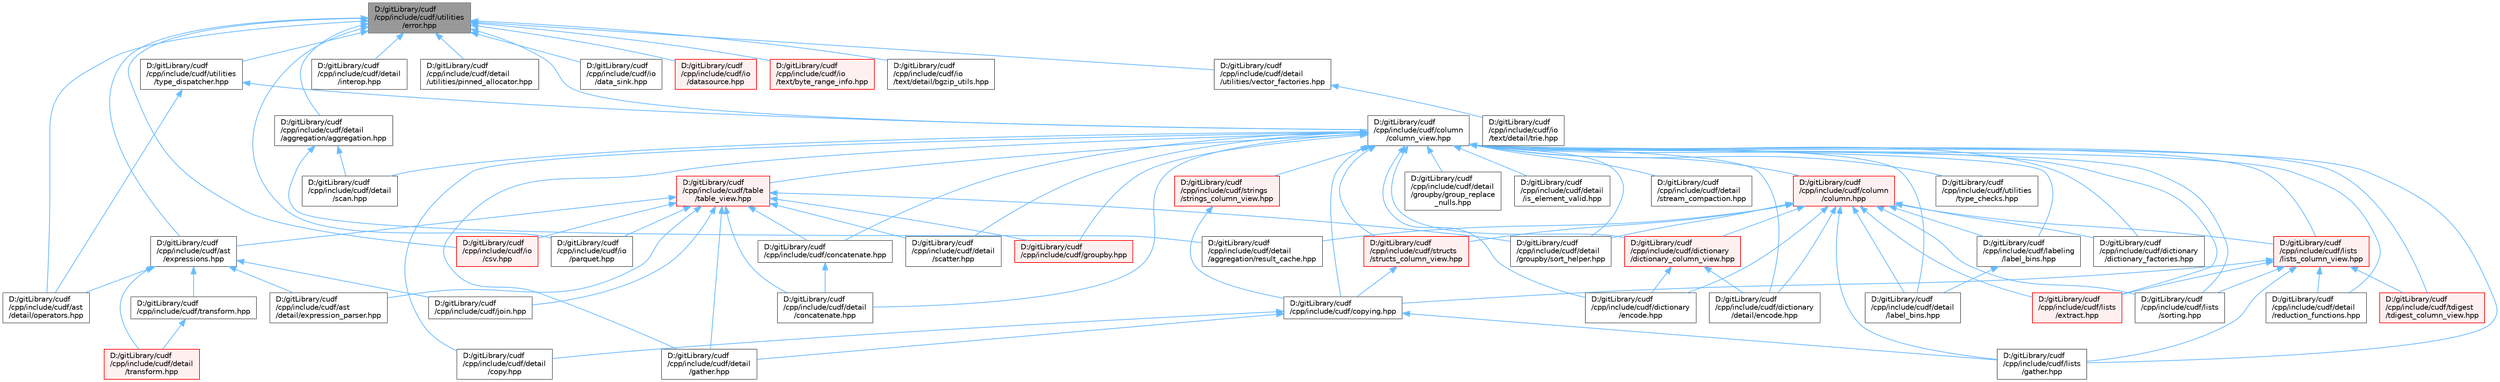 digraph "D:/gitLibrary/cudf/cpp/include/cudf/utilities/error.hpp"
{
 // LATEX_PDF_SIZE
  bgcolor="transparent";
  edge [fontname=Helvetica,fontsize=10,labelfontname=Helvetica,labelfontsize=10];
  node [fontname=Helvetica,fontsize=10,shape=box,height=0.2,width=0.4];
  Node1 [id="Node000001",label="D:/gitLibrary/cudf\l/cpp/include/cudf/utilities\l/error.hpp",height=0.2,width=0.4,color="gray40", fillcolor="grey60", style="filled", fontcolor="black",tooltip=" "];
  Node1 -> Node2 [id="edge1_Node000001_Node000002",dir="back",color="steelblue1",style="solid",tooltip=" "];
  Node2 [id="Node000002",label="D:/gitLibrary/cudf\l/cpp/include/cudf/ast\l/detail/operators.hpp",height=0.2,width=0.4,color="grey40", fillcolor="white", style="filled",URL="$operators_8hpp.html",tooltip=" "];
  Node1 -> Node3 [id="edge2_Node000001_Node000003",dir="back",color="steelblue1",style="solid",tooltip=" "];
  Node3 [id="Node000003",label="D:/gitLibrary/cudf\l/cpp/include/cudf/ast\l/expressions.hpp",height=0.2,width=0.4,color="grey40", fillcolor="white", style="filled",URL="$expressions_8hpp.html",tooltip=" "];
  Node3 -> Node4 [id="edge3_Node000003_Node000004",dir="back",color="steelblue1",style="solid",tooltip=" "];
  Node4 [id="Node000004",label="D:/gitLibrary/cudf\l/cpp/include/cudf/ast\l/detail/expression_parser.hpp",height=0.2,width=0.4,color="grey40", fillcolor="white", style="filled",URL="$expression__parser_8hpp.html",tooltip=" "];
  Node3 -> Node2 [id="edge4_Node000003_Node000002",dir="back",color="steelblue1",style="solid",tooltip=" "];
  Node3 -> Node5 [id="edge5_Node000003_Node000005",dir="back",color="steelblue1",style="solid",tooltip=" "];
  Node5 [id="Node000005",label="D:/gitLibrary/cudf\l/cpp/include/cudf/detail\l/transform.hpp",height=0.2,width=0.4,color="red", fillcolor="#FFF0F0", style="filled",URL="$detail_2transform_8hpp.html",tooltip=" "];
  Node3 -> Node8 [id="edge6_Node000003_Node000008",dir="back",color="steelblue1",style="solid",tooltip=" "];
  Node8 [id="Node000008",label="D:/gitLibrary/cudf\l/cpp/include/cudf/join.hpp",height=0.2,width=0.4,color="grey40", fillcolor="white", style="filled",URL="$join_8hpp.html",tooltip=" "];
  Node3 -> Node9 [id="edge7_Node000003_Node000009",dir="back",color="steelblue1",style="solid",tooltip=" "];
  Node9 [id="Node000009",label="D:/gitLibrary/cudf\l/cpp/include/cudf/transform.hpp",height=0.2,width=0.4,color="grey40", fillcolor="white", style="filled",URL="$transform_8hpp.html",tooltip="Column APIs for transforming rows"];
  Node9 -> Node5 [id="edge8_Node000009_Node000005",dir="back",color="steelblue1",style="solid",tooltip=" "];
  Node1 -> Node10 [id="edge9_Node000001_Node000010",dir="back",color="steelblue1",style="solid",tooltip=" "];
  Node10 [id="Node000010",label="D:/gitLibrary/cudf\l/cpp/include/cudf/column\l/column_view.hpp",height=0.2,width=0.4,color="grey40", fillcolor="white", style="filled",URL="$column__view_8hpp.html",tooltip="column view class definitions"];
  Node10 -> Node11 [id="edge10_Node000010_Node000011",dir="back",color="steelblue1",style="solid",tooltip=" "];
  Node11 [id="Node000011",label="D:/gitLibrary/cudf\l/cpp/include/cudf/column\l/column.hpp",height=0.2,width=0.4,color="red", fillcolor="#FFF0F0", style="filled",URL="$column_8hpp.html",tooltip="Class definition for cudf::column"];
  Node11 -> Node16 [id="edge11_Node000011_Node000016",dir="back",color="steelblue1",style="solid",tooltip=" "];
  Node16 [id="Node000016",label="D:/gitLibrary/cudf\l/cpp/include/cudf/detail\l/aggregation/result_cache.hpp",height=0.2,width=0.4,color="grey40", fillcolor="white", style="filled",URL="$result__cache_8hpp.html",tooltip=" "];
  Node11 -> Node17 [id="edge12_Node000011_Node000017",dir="back",color="steelblue1",style="solid",tooltip=" "];
  Node17 [id="Node000017",label="D:/gitLibrary/cudf\l/cpp/include/cudf/detail\l/groupby/sort_helper.hpp",height=0.2,width=0.4,color="grey40", fillcolor="white", style="filled",URL="$sort__helper_8hpp.html",tooltip=" "];
  Node11 -> Node19 [id="edge13_Node000011_Node000019",dir="back",color="steelblue1",style="solid",tooltip=" "];
  Node19 [id="Node000019",label="D:/gitLibrary/cudf\l/cpp/include/cudf/detail\l/label_bins.hpp",height=0.2,width=0.4,color="grey40", fillcolor="white", style="filled",URL="$detail_2label__bins_8hpp.html",tooltip="Internal APIs for labeling values by bin."];
  Node11 -> Node22 [id="edge14_Node000011_Node000022",dir="back",color="steelblue1",style="solid",tooltip=" "];
  Node22 [id="Node000022",label="D:/gitLibrary/cudf\l/cpp/include/cudf/dictionary\l/detail/encode.hpp",height=0.2,width=0.4,color="grey40", fillcolor="white", style="filled",URL="$detail_2encode_8hpp.html",tooltip=" "];
  Node11 -> Node26 [id="edge15_Node000011_Node000026",dir="back",color="steelblue1",style="solid",tooltip=" "];
  Node26 [id="Node000026",label="D:/gitLibrary/cudf\l/cpp/include/cudf/dictionary\l/dictionary_column_view.hpp",height=0.2,width=0.4,color="red", fillcolor="#FFF0F0", style="filled",URL="$dictionary__column__view_8hpp.html",tooltip="Class definition for cudf::dictionary_column_view"];
  Node26 -> Node22 [id="edge16_Node000026_Node000022",dir="back",color="steelblue1",style="solid",tooltip=" "];
  Node26 -> Node28 [id="edge17_Node000026_Node000028",dir="back",color="steelblue1",style="solid",tooltip=" "];
  Node28 [id="Node000028",label="D:/gitLibrary/cudf\l/cpp/include/cudf/dictionary\l/encode.hpp",height=0.2,width=0.4,color="grey40", fillcolor="white", style="filled",URL="$encode_8hpp.html",tooltip="Dictionary column encode and decode APIs"];
  Node11 -> Node31 [id="edge18_Node000011_Node000031",dir="back",color="steelblue1",style="solid",tooltip=" "];
  Node31 [id="Node000031",label="D:/gitLibrary/cudf\l/cpp/include/cudf/dictionary\l/dictionary_factories.hpp",height=0.2,width=0.4,color="grey40", fillcolor="white", style="filled",URL="$dictionary__factories_8hpp.html",tooltip=" "];
  Node11 -> Node28 [id="edge19_Node000011_Node000028",dir="back",color="steelblue1",style="solid",tooltip=" "];
  Node11 -> Node33 [id="edge20_Node000011_Node000033",dir="back",color="steelblue1",style="solid",tooltip=" "];
  Node33 [id="Node000033",label="D:/gitLibrary/cudf\l/cpp/include/cudf/labeling\l/label_bins.hpp",height=0.2,width=0.4,color="grey40", fillcolor="white", style="filled",URL="$labeling_2label__bins_8hpp.html",tooltip="APIs for labeling values by bin."];
  Node33 -> Node19 [id="edge21_Node000033_Node000019",dir="back",color="steelblue1",style="solid",tooltip=" "];
  Node11 -> Node45 [id="edge22_Node000011_Node000045",dir="back",color="steelblue1",style="solid",tooltip=" "];
  Node45 [id="Node000045",label="D:/gitLibrary/cudf\l/cpp/include/cudf/lists\l/extract.hpp",height=0.2,width=0.4,color="red", fillcolor="#FFF0F0", style="filled",URL="$lists_2extract_8hpp.html",tooltip=" "];
  Node11 -> Node47 [id="edge23_Node000011_Node000047",dir="back",color="steelblue1",style="solid",tooltip=" "];
  Node47 [id="Node000047",label="D:/gitLibrary/cudf\l/cpp/include/cudf/lists\l/gather.hpp",height=0.2,width=0.4,color="grey40", fillcolor="white", style="filled",URL="$lists_2gather_8hpp.html",tooltip=" "];
  Node11 -> Node49 [id="edge24_Node000011_Node000049",dir="back",color="steelblue1",style="solid",tooltip=" "];
  Node49 [id="Node000049",label="D:/gitLibrary/cudf\l/cpp/include/cudf/lists\l/lists_column_view.hpp",height=0.2,width=0.4,color="red", fillcolor="#FFF0F0", style="filled",URL="$lists__column__view_8hpp.html",tooltip="Class definition for cudf::lists_column_view"];
  Node49 -> Node50 [id="edge25_Node000049_Node000050",dir="back",color="steelblue1",style="solid",tooltip=" "];
  Node50 [id="Node000050",label="D:/gitLibrary/cudf\l/cpp/include/cudf/copying.hpp",height=0.2,width=0.4,color="grey40", fillcolor="white", style="filled",URL="$copying_8hpp.html",tooltip="Column APIs for gather, scatter, split, slice, etc."];
  Node50 -> Node51 [id="edge26_Node000050_Node000051",dir="back",color="steelblue1",style="solid",tooltip=" "];
  Node51 [id="Node000051",label="D:/gitLibrary/cudf\l/cpp/include/cudf/detail\l/copy.hpp",height=0.2,width=0.4,color="grey40", fillcolor="white", style="filled",URL="$copy_8hpp.html",tooltip=" "];
  Node50 -> Node52 [id="edge27_Node000050_Node000052",dir="back",color="steelblue1",style="solid",tooltip=" "];
  Node52 [id="Node000052",label="D:/gitLibrary/cudf\l/cpp/include/cudf/detail\l/gather.hpp",height=0.2,width=0.4,color="grey40", fillcolor="white", style="filled",URL="$detail_2gather_8hpp.html",tooltip=" "];
  Node50 -> Node47 [id="edge28_Node000050_Node000047",dir="back",color="steelblue1",style="solid",tooltip=" "];
  Node49 -> Node53 [id="edge29_Node000049_Node000053",dir="back",color="steelblue1",style="solid",tooltip=" "];
  Node53 [id="Node000053",label="D:/gitLibrary/cudf\l/cpp/include/cudf/detail\l/reduction_functions.hpp",height=0.2,width=0.4,color="grey40", fillcolor="white", style="filled",URL="$reduction__functions_8hpp.html",tooltip=" "];
  Node49 -> Node45 [id="edge30_Node000049_Node000045",dir="back",color="steelblue1",style="solid",tooltip=" "];
  Node49 -> Node47 [id="edge31_Node000049_Node000047",dir="back",color="steelblue1",style="solid",tooltip=" "];
  Node49 -> Node57 [id="edge32_Node000049_Node000057",dir="back",color="steelblue1",style="solid",tooltip=" "];
  Node57 [id="Node000057",label="D:/gitLibrary/cudf\l/cpp/include/cudf/lists\l/sorting.hpp",height=0.2,width=0.4,color="grey40", fillcolor="white", style="filled",URL="$lists_2sorting_8hpp.html",tooltip=" "];
  Node49 -> Node62 [id="edge33_Node000049_Node000062",dir="back",color="steelblue1",style="solid",tooltip=" "];
  Node62 [id="Node000062",label="D:/gitLibrary/cudf\l/cpp/include/cudf/tdigest\l/tdigest_column_view.hpp",height=0.2,width=0.4,color="red", fillcolor="#FFF0F0", style="filled",URL="$tdigest__column__view_8hpp.html",tooltip=" "];
  Node11 -> Node57 [id="edge34_Node000011_Node000057",dir="back",color="steelblue1",style="solid",tooltip=" "];
  Node11 -> Node110 [id="edge35_Node000011_Node000110",dir="back",color="steelblue1",style="solid",tooltip=" "];
  Node110 [id="Node000110",label="D:/gitLibrary/cudf\l/cpp/include/cudf/structs\l/structs_column_view.hpp",height=0.2,width=0.4,color="red", fillcolor="#FFF0F0", style="filled",URL="$structs__column__view_8hpp.html",tooltip="Class definition for cudf::structs_column_view."];
  Node110 -> Node50 [id="edge36_Node000110_Node000050",dir="back",color="steelblue1",style="solid",tooltip=" "];
  Node10 -> Node134 [id="edge37_Node000010_Node000134",dir="back",color="steelblue1",style="solid",tooltip=" "];
  Node134 [id="Node000134",label="D:/gitLibrary/cudf\l/cpp/include/cudf/concatenate.hpp",height=0.2,width=0.4,color="grey40", fillcolor="white", style="filled",URL="$concatenate_8hpp.html",tooltip="Concatenate columns APIs"];
  Node134 -> Node135 [id="edge38_Node000134_Node000135",dir="back",color="steelblue1",style="solid",tooltip=" "];
  Node135 [id="Node000135",label="D:/gitLibrary/cudf\l/cpp/include/cudf/detail\l/concatenate.hpp",height=0.2,width=0.4,color="grey40", fillcolor="white", style="filled",URL="$detail_2concatenate_8hpp.html",tooltip=" "];
  Node10 -> Node50 [id="edge39_Node000010_Node000050",dir="back",color="steelblue1",style="solid",tooltip=" "];
  Node10 -> Node135 [id="edge40_Node000010_Node000135",dir="back",color="steelblue1",style="solid",tooltip=" "];
  Node10 -> Node51 [id="edge41_Node000010_Node000051",dir="back",color="steelblue1",style="solid",tooltip=" "];
  Node10 -> Node52 [id="edge42_Node000010_Node000052",dir="back",color="steelblue1",style="solid",tooltip=" "];
  Node10 -> Node136 [id="edge43_Node000010_Node000136",dir="back",color="steelblue1",style="solid",tooltip=" "];
  Node136 [id="Node000136",label="D:/gitLibrary/cudf\l/cpp/include/cudf/detail\l/groupby/group_replace\l_nulls.hpp",height=0.2,width=0.4,color="grey40", fillcolor="white", style="filled",URL="$group__replace__nulls_8hpp.html",tooltip=" "];
  Node10 -> Node17 [id="edge44_Node000010_Node000017",dir="back",color="steelblue1",style="solid",tooltip=" "];
  Node10 -> Node137 [id="edge45_Node000010_Node000137",dir="back",color="steelblue1",style="solid",tooltip=" "];
  Node137 [id="Node000137",label="D:/gitLibrary/cudf\l/cpp/include/cudf/detail\l/is_element_valid.hpp",height=0.2,width=0.4,color="grey40", fillcolor="white", style="filled",URL="$is__element__valid_8hpp.html",tooltip=" "];
  Node10 -> Node19 [id="edge46_Node000010_Node000019",dir="back",color="steelblue1",style="solid",tooltip=" "];
  Node10 -> Node53 [id="edge47_Node000010_Node000053",dir="back",color="steelblue1",style="solid",tooltip=" "];
  Node10 -> Node138 [id="edge48_Node000010_Node000138",dir="back",color="steelblue1",style="solid",tooltip=" "];
  Node138 [id="Node000138",label="D:/gitLibrary/cudf\l/cpp/include/cudf/detail\l/scan.hpp",height=0.2,width=0.4,color="grey40", fillcolor="white", style="filled",URL="$scan_8hpp.html",tooltip=" "];
  Node10 -> Node113 [id="edge49_Node000010_Node000113",dir="back",color="steelblue1",style="solid",tooltip=" "];
  Node113 [id="Node000113",label="D:/gitLibrary/cudf\l/cpp/include/cudf/detail\l/scatter.hpp",height=0.2,width=0.4,color="grey40", fillcolor="white", style="filled",URL="$scatter_8hpp.html",tooltip=" "];
  Node10 -> Node139 [id="edge50_Node000010_Node000139",dir="back",color="steelblue1",style="solid",tooltip=" "];
  Node139 [id="Node000139",label="D:/gitLibrary/cudf\l/cpp/include/cudf/detail\l/stream_compaction.hpp",height=0.2,width=0.4,color="grey40", fillcolor="white", style="filled",URL="$detail_2stream__compaction_8hpp.html",tooltip=" "];
  Node10 -> Node22 [id="edge51_Node000010_Node000022",dir="back",color="steelblue1",style="solid",tooltip=" "];
  Node10 -> Node26 [id="edge52_Node000010_Node000026",dir="back",color="steelblue1",style="solid",tooltip=" "];
  Node10 -> Node31 [id="edge53_Node000010_Node000031",dir="back",color="steelblue1",style="solid",tooltip=" "];
  Node10 -> Node28 [id="edge54_Node000010_Node000028",dir="back",color="steelblue1",style="solid",tooltip=" "];
  Node10 -> Node140 [id="edge55_Node000010_Node000140",dir="back",color="steelblue1",style="solid",tooltip=" "];
  Node140 [id="Node000140",label="D:/gitLibrary/cudf\l/cpp/include/cudf/groupby.hpp",height=0.2,width=0.4,color="red", fillcolor="#FFF0F0", style="filled",URL="$groupby_8hpp.html",tooltip=" "];
  Node10 -> Node33 [id="edge56_Node000010_Node000033",dir="back",color="steelblue1",style="solid",tooltip=" "];
  Node10 -> Node45 [id="edge57_Node000010_Node000045",dir="back",color="steelblue1",style="solid",tooltip=" "];
  Node10 -> Node47 [id="edge58_Node000010_Node000047",dir="back",color="steelblue1",style="solid",tooltip=" "];
  Node10 -> Node49 [id="edge59_Node000010_Node000049",dir="back",color="steelblue1",style="solid",tooltip=" "];
  Node10 -> Node57 [id="edge60_Node000010_Node000057",dir="back",color="steelblue1",style="solid",tooltip=" "];
  Node10 -> Node142 [id="edge61_Node000010_Node000142",dir="back",color="steelblue1",style="solid",tooltip=" "];
  Node142 [id="Node000142",label="D:/gitLibrary/cudf\l/cpp/include/cudf/strings\l/strings_column_view.hpp",height=0.2,width=0.4,color="red", fillcolor="#FFF0F0", style="filled",URL="$strings__column__view_8hpp.html",tooltip="Class definition for cudf::strings_column_view"];
  Node142 -> Node50 [id="edge62_Node000142_Node000050",dir="back",color="steelblue1",style="solid",tooltip=" "];
  Node10 -> Node110 [id="edge63_Node000010_Node000110",dir="back",color="steelblue1",style="solid",tooltip=" "];
  Node10 -> Node144 [id="edge64_Node000010_Node000144",dir="back",color="steelblue1",style="solid",tooltip=" "];
  Node144 [id="Node000144",label="D:/gitLibrary/cudf\l/cpp/include/cudf/table\l/table_view.hpp",height=0.2,width=0.4,color="red", fillcolor="#FFF0F0", style="filled",URL="$table__view_8hpp.html",tooltip="Class definitions for (mutable)_table_view"];
  Node144 -> Node4 [id="edge65_Node000144_Node000004",dir="back",color="steelblue1",style="solid",tooltip=" "];
  Node144 -> Node3 [id="edge66_Node000144_Node000003",dir="back",color="steelblue1",style="solid",tooltip=" "];
  Node144 -> Node134 [id="edge67_Node000144_Node000134",dir="back",color="steelblue1",style="solid",tooltip=" "];
  Node144 -> Node135 [id="edge68_Node000144_Node000135",dir="back",color="steelblue1",style="solid",tooltip=" "];
  Node144 -> Node52 [id="edge69_Node000144_Node000052",dir="back",color="steelblue1",style="solid",tooltip=" "];
  Node144 -> Node17 [id="edge70_Node000144_Node000017",dir="back",color="steelblue1",style="solid",tooltip=" "];
  Node144 -> Node113 [id="edge71_Node000144_Node000113",dir="back",color="steelblue1",style="solid",tooltip=" "];
  Node144 -> Node140 [id="edge72_Node000144_Node000140",dir="back",color="steelblue1",style="solid",tooltip=" "];
  Node144 -> Node121 [id="edge73_Node000144_Node000121",dir="back",color="steelblue1",style="solid",tooltip=" "];
  Node121 [id="Node000121",label="D:/gitLibrary/cudf\l/cpp/include/cudf/io\l/csv.hpp",height=0.2,width=0.4,color="red", fillcolor="#FFF0F0", style="filled",URL="$csv_8hpp.html",tooltip=" "];
  Node144 -> Node127 [id="edge74_Node000144_Node000127",dir="back",color="steelblue1",style="solid",tooltip=" "];
  Node127 [id="Node000127",label="D:/gitLibrary/cudf\l/cpp/include/cudf/io\l/parquet.hpp",height=0.2,width=0.4,color="grey40", fillcolor="white", style="filled",URL="$parquet_8hpp.html",tooltip=" "];
  Node144 -> Node8 [id="edge75_Node000144_Node000008",dir="back",color="steelblue1",style="solid",tooltip=" "];
  Node10 -> Node62 [id="edge76_Node000010_Node000062",dir="back",color="steelblue1",style="solid",tooltip=" "];
  Node10 -> Node146 [id="edge77_Node000010_Node000146",dir="back",color="steelblue1",style="solid",tooltip=" "];
  Node146 [id="Node000146",label="D:/gitLibrary/cudf\l/cpp/include/cudf/utilities\l/type_checks.hpp",height=0.2,width=0.4,color="grey40", fillcolor="white", style="filled",URL="$type__checks_8hpp.html",tooltip=" "];
  Node1 -> Node147 [id="edge78_Node000001_Node000147",dir="back",color="steelblue1",style="solid",tooltip=" "];
  Node147 [id="Node000147",label="D:/gitLibrary/cudf\l/cpp/include/cudf/detail\l/aggregation/aggregation.hpp",height=0.2,width=0.4,color="grey40", fillcolor="white", style="filled",URL="$detail_2aggregation_2aggregation_8hpp.html",tooltip=" "];
  Node147 -> Node16 [id="edge79_Node000147_Node000016",dir="back",color="steelblue1",style="solid",tooltip=" "];
  Node147 -> Node138 [id="edge80_Node000147_Node000138",dir="back",color="steelblue1",style="solid",tooltip=" "];
  Node1 -> Node7 [id="edge81_Node000001_Node000007",dir="back",color="steelblue1",style="solid",tooltip=" "];
  Node7 [id="Node000007",label="D:/gitLibrary/cudf\l/cpp/include/cudf/detail\l/interop.hpp",height=0.2,width=0.4,color="grey40", fillcolor="white", style="filled",URL="$detail_2interop_8hpp.html",tooltip=" "];
  Node1 -> Node148 [id="edge82_Node000001_Node000148",dir="back",color="steelblue1",style="solid",tooltip=" "];
  Node148 [id="Node000148",label="D:/gitLibrary/cudf\l/cpp/include/cudf/detail\l/utilities/pinned_allocator.hpp",height=0.2,width=0.4,color="grey40", fillcolor="white", style="filled",URL="$pinned__allocator_8hpp.html",tooltip=" "];
  Node1 -> Node149 [id="edge83_Node000001_Node000149",dir="back",color="steelblue1",style="solid",tooltip=" "];
  Node149 [id="Node000149",label="D:/gitLibrary/cudf\l/cpp/include/cudf/detail\l/utilities/vector_factories.hpp",height=0.2,width=0.4,color="grey40", fillcolor="white", style="filled",URL="$vector__factories_8hpp.html",tooltip="Convenience factories for creating device vectors from host spans"];
  Node149 -> Node150 [id="edge84_Node000149_Node000150",dir="back",color="steelblue1",style="solid",tooltip=" "];
  Node150 [id="Node000150",label="D:/gitLibrary/cudf\l/cpp/include/cudf/io\l/text/detail/trie.hpp",height=0.2,width=0.4,color="grey40", fillcolor="white", style="filled",URL="$trie_8hpp.html",tooltip=" "];
  Node1 -> Node121 [id="edge85_Node000001_Node000121",dir="back",color="steelblue1",style="solid",tooltip=" "];
  Node1 -> Node151 [id="edge86_Node000001_Node000151",dir="back",color="steelblue1",style="solid",tooltip=" "];
  Node151 [id="Node000151",label="D:/gitLibrary/cudf\l/cpp/include/cudf/io\l/data_sink.hpp",height=0.2,width=0.4,color="grey40", fillcolor="white", style="filled",URL="$data__sink_8hpp.html",tooltip=" "];
  Node1 -> Node123 [id="edge87_Node000001_Node000123",dir="back",color="steelblue1",style="solid",tooltip=" "];
  Node123 [id="Node000123",label="D:/gitLibrary/cudf\l/cpp/include/cudf/io\l/datasource.hpp",height=0.2,width=0.4,color="red", fillcolor="#FFF0F0", style="filled",URL="$datasource_8hpp.html",tooltip=" "];
  Node1 -> Node127 [id="edge88_Node000001_Node000127",dir="back",color="steelblue1",style="solid",tooltip=" "];
  Node1 -> Node152 [id="edge89_Node000001_Node000152",dir="back",color="steelblue1",style="solid",tooltip=" "];
  Node152 [id="Node000152",label="D:/gitLibrary/cudf\l/cpp/include/cudf/io\l/text/byte_range_info.hpp",height=0.2,width=0.4,color="red", fillcolor="#FFF0F0", style="filled",URL="$byte__range__info_8hpp.html",tooltip=" "];
  Node1 -> Node153 [id="edge90_Node000001_Node000153",dir="back",color="steelblue1",style="solid",tooltip=" "];
  Node153 [id="Node000153",label="D:/gitLibrary/cudf\l/cpp/include/cudf/io\l/text/detail/bgzip_utils.hpp",height=0.2,width=0.4,color="grey40", fillcolor="white", style="filled",URL="$bgzip__utils_8hpp.html",tooltip=" "];
  Node1 -> Node154 [id="edge91_Node000001_Node000154",dir="back",color="steelblue1",style="solid",tooltip=" "];
  Node154 [id="Node000154",label="D:/gitLibrary/cudf\l/cpp/include/cudf/utilities\l/type_dispatcher.hpp",height=0.2,width=0.4,color="grey40", fillcolor="white", style="filled",URL="$type__dispatcher_8hpp.html",tooltip="Defines the mapping between cudf::type_id runtime type information and concrete C++ types."];
  Node154 -> Node2 [id="edge92_Node000154_Node000002",dir="back",color="steelblue1",style="solid",tooltip=" "];
  Node154 -> Node10 [id="edge93_Node000154_Node000010",dir="back",color="steelblue1",style="solid",tooltip=" "];
}
